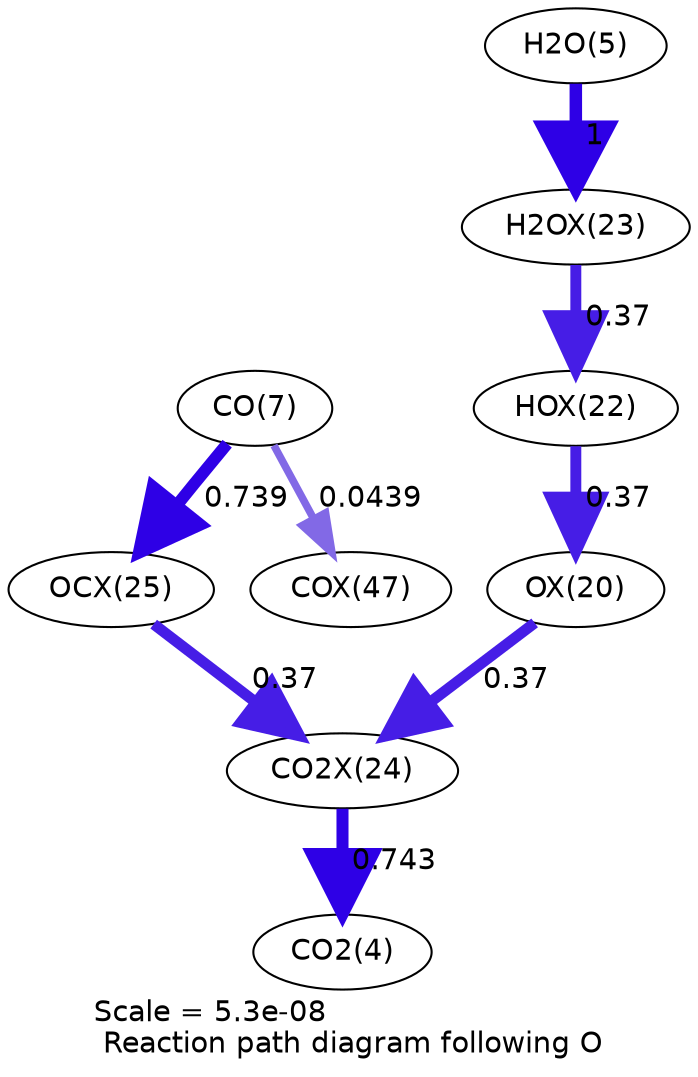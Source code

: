 digraph reaction_paths {
center=1;
s44 -> s42[fontname="Helvetica", penwidth=5.25, arrowsize=2.62, color="0.7, 0.87, 0.9"
, label=" 0.37"];
s42 -> s46[fontname="Helvetica", penwidth=5.25, arrowsize=2.63, color="0.7, 0.87, 0.9"
, label=" 0.37"];
s45 -> s44[fontname="Helvetica", penwidth=5.25, arrowsize=2.63, color="0.7, 0.87, 0.9"
, label=" 0.37"];
s7 -> s45[fontname="Helvetica", penwidth=6, arrowsize=3, color="0.7, 1.5, 0.9"
, label=" 1"];
s9 -> s47[fontname="Helvetica", penwidth=5.77, arrowsize=2.89, color="0.7, 1.24, 0.9"
, label=" 0.739"];
s9 -> s53[fontname="Helvetica", penwidth=3.64, arrowsize=1.82, color="0.7, 0.544, 0.9"
, label=" 0.0439"];
s47 -> s46[fontname="Helvetica", penwidth=5.25, arrowsize=2.63, color="0.7, 0.87, 0.9"
, label=" 0.37"];
s46 -> s6[fontname="Helvetica", penwidth=5.78, arrowsize=2.89, color="0.7, 1.24, 0.9"
, label=" 0.743"];
s6 [ fontname="Helvetica", label="CO2(4)"];
s7 [ fontname="Helvetica", label="H2O(5)"];
s9 [ fontname="Helvetica", label="CO(7)"];
s42 [ fontname="Helvetica", label="OX(20)"];
s44 [ fontname="Helvetica", label="HOX(22)"];
s45 [ fontname="Helvetica", label="H2OX(23)"];
s46 [ fontname="Helvetica", label="CO2X(24)"];
s47 [ fontname="Helvetica", label="OCX(25)"];
s53 [ fontname="Helvetica", label="COX(47)"];
 label = "Scale = 5.3e-08\l Reaction path diagram following O";
 fontname = "Helvetica";
}
